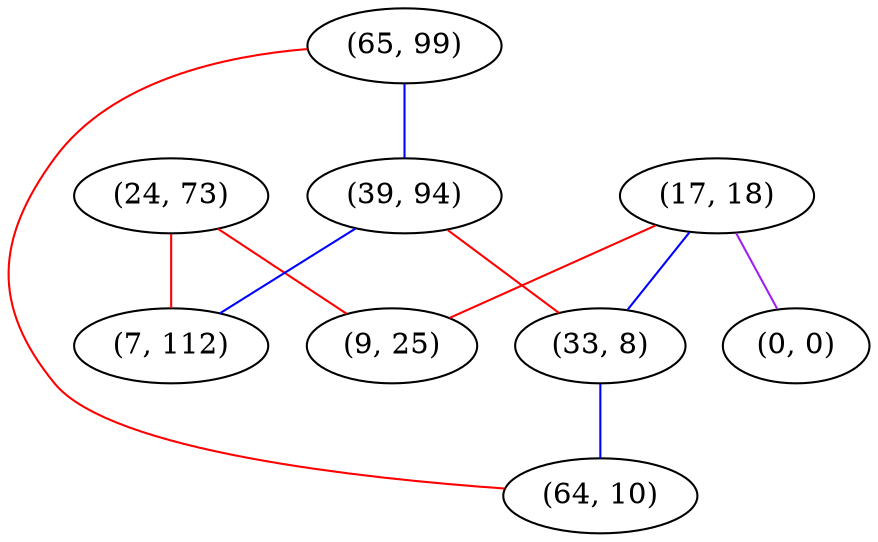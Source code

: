 graph "" {
"(24, 73)";
"(17, 18)";
"(65, 99)";
"(39, 94)";
"(33, 8)";
"(0, 0)";
"(7, 112)";
"(64, 10)";
"(9, 25)";
"(24, 73)" -- "(7, 112)"  [color=red, key=0, weight=1];
"(24, 73)" -- "(9, 25)"  [color=red, key=0, weight=1];
"(17, 18)" -- "(33, 8)"  [color=blue, key=0, weight=3];
"(17, 18)" -- "(0, 0)"  [color=purple, key=0, weight=4];
"(17, 18)" -- "(9, 25)"  [color=red, key=0, weight=1];
"(65, 99)" -- "(39, 94)"  [color=blue, key=0, weight=3];
"(65, 99)" -- "(64, 10)"  [color=red, key=0, weight=1];
"(39, 94)" -- "(33, 8)"  [color=red, key=0, weight=1];
"(39, 94)" -- "(7, 112)"  [color=blue, key=0, weight=3];
"(33, 8)" -- "(64, 10)"  [color=blue, key=0, weight=3];
}
